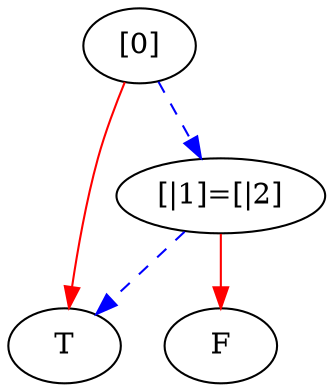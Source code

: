 digraph {
    1 [label=T];
    2 [label=F];
    3 [label="[|1]=[|2]"];
    4 [label="[0]"];
    3 -> 1 [style=dashed
           ,color=blue];
    3 -> 2 [color=red];
    4 -> 3 [style=dashed
           ,color=blue];
    4 -> 1 [color=red];
}